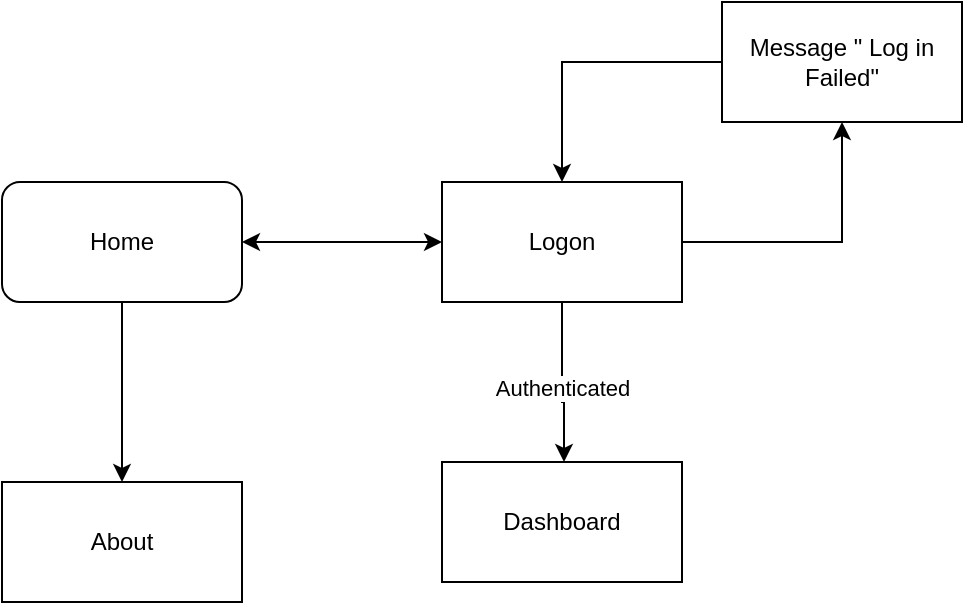 <mxfile version="24.4.9" type="github">
  <diagram name="Page-1" id="WutTKPvw1jETzjmKvok2">
    <mxGraphModel dx="978" dy="596" grid="1" gridSize="10" guides="1" tooltips="1" connect="1" arrows="1" fold="1" page="1" pageScale="1" pageWidth="850" pageHeight="1100" math="0" shadow="0">
      <root>
        <mxCell id="0" />
        <mxCell id="1" parent="0" />
        <mxCell id="DxIhkAycXD3AVKh4HSew-1" value="Home" style="rounded=1;whiteSpace=wrap;html=1;" vertex="1" parent="1">
          <mxGeometry x="250" y="180" width="120" height="60" as="geometry" />
        </mxCell>
        <mxCell id="DxIhkAycXD3AVKh4HSew-6" style="edgeStyle=orthogonalEdgeStyle;rounded=0;orthogonalLoop=1;jettySize=auto;html=1;exitX=0.5;exitY=1;exitDx=0;exitDy=0;" edge="1" parent="1" source="DxIhkAycXD3AVKh4HSew-3" target="DxIhkAycXD3AVKh4HSew-11">
          <mxGeometry relative="1" as="geometry">
            <mxPoint x="530" y="340" as="targetPoint" />
            <mxPoint x="490" y="300" as="sourcePoint" />
            <Array as="points">
              <mxPoint x="530" y="290" />
              <mxPoint x="531" y="290" />
            </Array>
          </mxGeometry>
        </mxCell>
        <mxCell id="DxIhkAycXD3AVKh4HSew-7" value="Authenticated" style="edgeLabel;html=1;align=center;verticalAlign=middle;resizable=0;points=[];" vertex="1" connectable="0" parent="DxIhkAycXD3AVKh4HSew-6">
          <mxGeometry x="0.045" relative="1" as="geometry">
            <mxPoint as="offset" />
          </mxGeometry>
        </mxCell>
        <mxCell id="DxIhkAycXD3AVKh4HSew-2" value="About" style="rounded=0;whiteSpace=wrap;html=1;" vertex="1" parent="1">
          <mxGeometry x="250" y="330" width="120" height="60" as="geometry" />
        </mxCell>
        <mxCell id="DxIhkAycXD3AVKh4HSew-8" style="edgeStyle=orthogonalEdgeStyle;rounded=0;orthogonalLoop=1;jettySize=auto;html=1;exitX=1;exitY=0.5;exitDx=0;exitDy=0;entryX=0.5;entryY=1;entryDx=0;entryDy=0;" edge="1" parent="1" source="DxIhkAycXD3AVKh4HSew-3" target="DxIhkAycXD3AVKh4HSew-9">
          <mxGeometry relative="1" as="geometry">
            <mxPoint x="650" y="150" as="targetPoint" />
          </mxGeometry>
        </mxCell>
        <mxCell id="DxIhkAycXD3AVKh4HSew-3" value="Logon" style="rounded=0;whiteSpace=wrap;html=1;" vertex="1" parent="1">
          <mxGeometry x="470" y="180" width="120" height="60" as="geometry" />
        </mxCell>
        <UserObject label="" id="DxIhkAycXD3AVKh4HSew-4">
          <mxCell style="endArrow=classic;startArrow=classic;html=1;rounded=0;exitX=1;exitY=0.5;exitDx=0;exitDy=0;entryX=0;entryY=0.5;entryDx=0;entryDy=0;" edge="1" parent="1" source="DxIhkAycXD3AVKh4HSew-1" target="DxIhkAycXD3AVKh4HSew-3">
            <mxGeometry width="50" height="50" relative="1" as="geometry">
              <mxPoint x="400" y="350" as="sourcePoint" />
              <mxPoint x="450" y="300" as="targetPoint" />
            </mxGeometry>
          </mxCell>
        </UserObject>
        <mxCell id="DxIhkAycXD3AVKh4HSew-5" value="" style="endArrow=classic;html=1;rounded=0;exitX=0.5;exitY=1;exitDx=0;exitDy=0;entryX=0.5;entryY=0;entryDx=0;entryDy=0;" edge="1" parent="1" source="DxIhkAycXD3AVKh4HSew-1" target="DxIhkAycXD3AVKh4HSew-2">
          <mxGeometry width="50" height="50" relative="1" as="geometry">
            <mxPoint x="370" y="220" as="sourcePoint" />
            <mxPoint x="420" y="170" as="targetPoint" />
            <Array as="points" />
          </mxGeometry>
        </mxCell>
        <mxCell id="DxIhkAycXD3AVKh4HSew-10" style="edgeStyle=orthogonalEdgeStyle;rounded=0;orthogonalLoop=1;jettySize=auto;html=1;exitX=0;exitY=0.5;exitDx=0;exitDy=0;" edge="1" parent="1" source="DxIhkAycXD3AVKh4HSew-9" target="DxIhkAycXD3AVKh4HSew-3">
          <mxGeometry relative="1" as="geometry" />
        </mxCell>
        <mxCell id="DxIhkAycXD3AVKh4HSew-9" value="Message &quot; Log in Failed&quot;" style="rounded=0;whiteSpace=wrap;html=1;" vertex="1" parent="1">
          <mxGeometry x="610" y="90" width="120" height="60" as="geometry" />
        </mxCell>
        <mxCell id="DxIhkAycXD3AVKh4HSew-11" value="Dashboard" style="rounded=0;whiteSpace=wrap;html=1;" vertex="1" parent="1">
          <mxGeometry x="470" y="320" width="120" height="60" as="geometry" />
        </mxCell>
      </root>
    </mxGraphModel>
  </diagram>
</mxfile>
